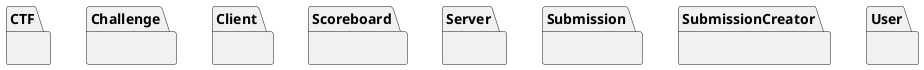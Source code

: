 @startuml packages
set namespaceSeparator none
package "CTF" as CTF {
}
package "Challenge" as Challenge {
}
package "Client" as Client {
}
package "Scoreboard" as Scoreboard {
}
package "Server" as Server {
}
package "Submission" as Submission {
}
package "SubmissionCreator" as SubmissionCreator {
}
package "User" as User {
}
@enduml
